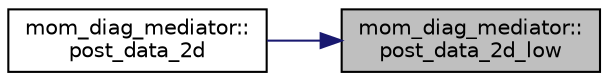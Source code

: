 digraph "mom_diag_mediator::post_data_2d_low"
{
 // INTERACTIVE_SVG=YES
 // LATEX_PDF_SIZE
  edge [fontname="Helvetica",fontsize="10",labelfontname="Helvetica",labelfontsize="10"];
  node [fontname="Helvetica",fontsize="10",shape=record];
  rankdir="RL";
  Node1 [label="mom_diag_mediator::\lpost_data_2d_low",height=0.2,width=0.4,color="black", fillcolor="grey75", style="filled", fontcolor="black",tooltip="Make a real 2-d array diagnostic available for averaging or output using a diag_type instead of an in..."];
  Node1 -> Node2 [dir="back",color="midnightblue",fontsize="10",style="solid",fontname="Helvetica"];
  Node2 [label="mom_diag_mediator::\lpost_data_2d",height=0.2,width=0.4,color="black", fillcolor="white", style="filled",URL="$namespacemom__diag__mediator.html#a2b87038d2cfd2f6709ecb9f4481e0e75",tooltip="Make a real 2-d array diagnostic available for averaging or output."];
}
